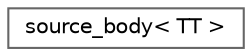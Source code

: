 digraph "类继承关系图"
{
 // LATEX_PDF_SIZE
  bgcolor="transparent";
  edge [fontname=Helvetica,fontsize=10,labelfontname=Helvetica,labelfontsize=10];
  node [fontname=Helvetica,fontsize=10,shape=box,height=0.2,width=0.4];
  rankdir="LR";
  Node0 [id="Node000000",label="source_body\< TT \>",height=0.2,width=0.4,color="grey40", fillcolor="white", style="filled",URL="$structsource__body.html",tooltip=" "];
}

